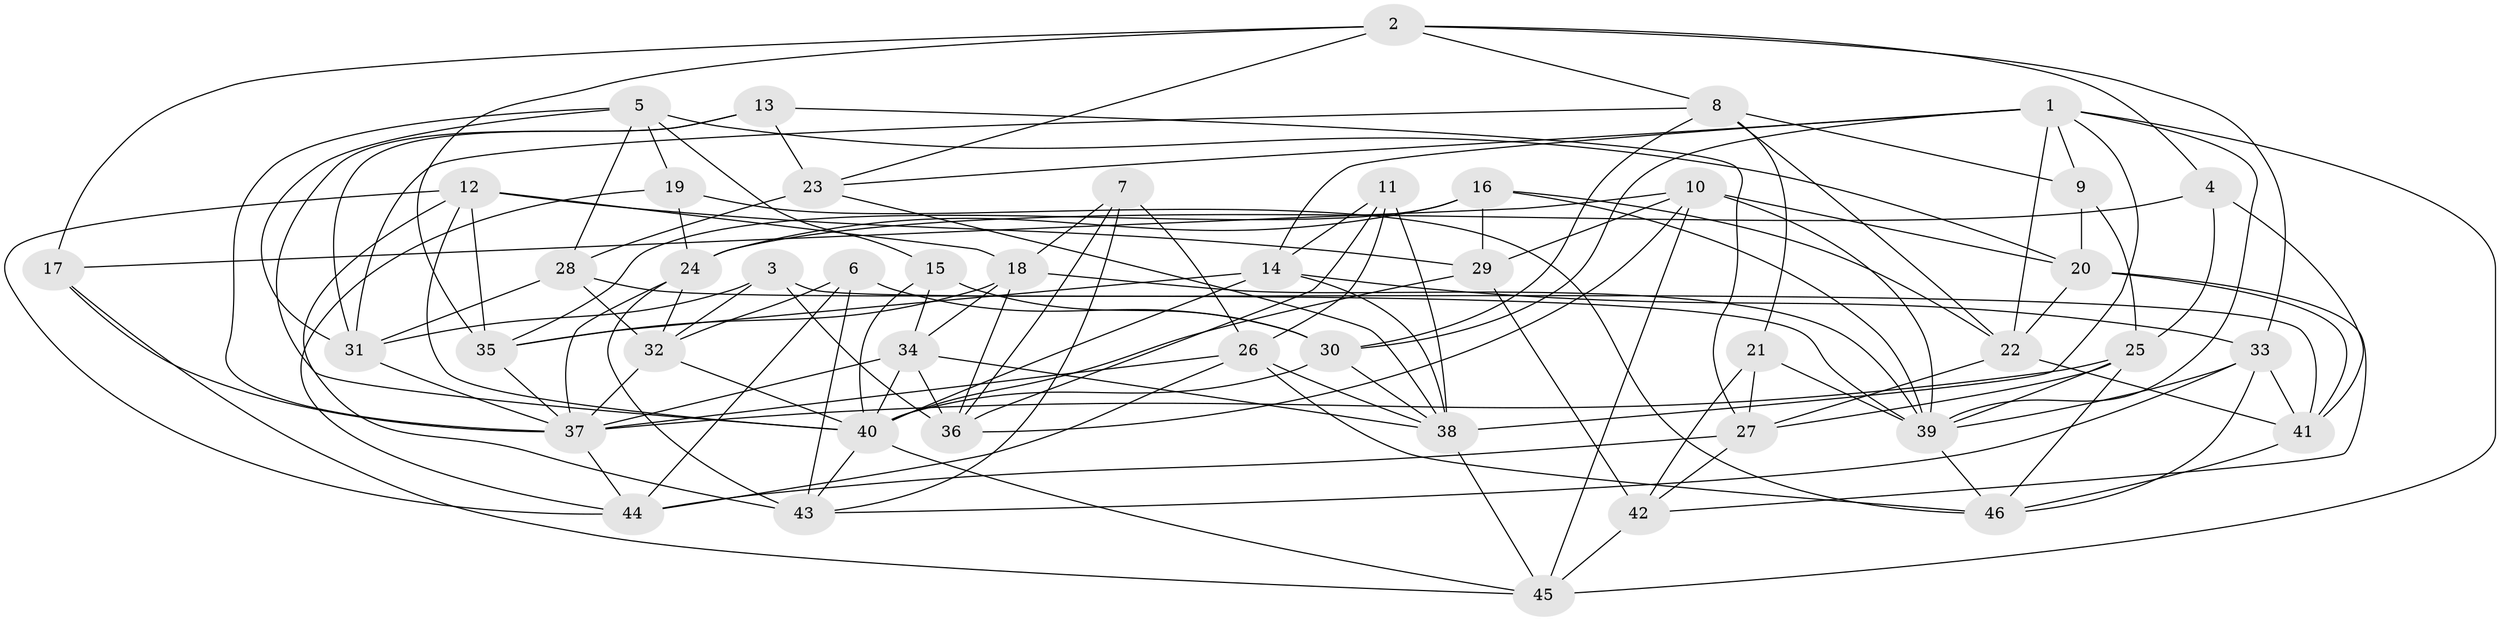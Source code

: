 // original degree distribution, {4: 1.0}
// Generated by graph-tools (version 1.1) at 2025/26/03/09/25 03:26:56]
// undirected, 46 vertices, 132 edges
graph export_dot {
graph [start="1"]
  node [color=gray90,style=filled];
  1;
  2;
  3;
  4;
  5;
  6;
  7;
  8;
  9;
  10;
  11;
  12;
  13;
  14;
  15;
  16;
  17;
  18;
  19;
  20;
  21;
  22;
  23;
  24;
  25;
  26;
  27;
  28;
  29;
  30;
  31;
  32;
  33;
  34;
  35;
  36;
  37;
  38;
  39;
  40;
  41;
  42;
  43;
  44;
  45;
  46;
  1 -- 9 [weight=1.0];
  1 -- 14 [weight=1.0];
  1 -- 22 [weight=1.0];
  1 -- 23 [weight=1.0];
  1 -- 30 [weight=1.0];
  1 -- 38 [weight=1.0];
  1 -- 39 [weight=1.0];
  1 -- 45 [weight=1.0];
  2 -- 4 [weight=1.0];
  2 -- 8 [weight=1.0];
  2 -- 17 [weight=1.0];
  2 -- 23 [weight=1.0];
  2 -- 33 [weight=1.0];
  2 -- 35 [weight=1.0];
  3 -- 31 [weight=1.0];
  3 -- 32 [weight=1.0];
  3 -- 36 [weight=1.0];
  3 -- 41 [weight=1.0];
  4 -- 24 [weight=1.0];
  4 -- 25 [weight=1.0];
  4 -- 41 [weight=1.0];
  5 -- 15 [weight=1.0];
  5 -- 19 [weight=1.0];
  5 -- 20 [weight=1.0];
  5 -- 28 [weight=1.0];
  5 -- 31 [weight=1.0];
  5 -- 37 [weight=1.0];
  6 -- 30 [weight=1.0];
  6 -- 32 [weight=1.0];
  6 -- 43 [weight=1.0];
  6 -- 44 [weight=1.0];
  7 -- 18 [weight=1.0];
  7 -- 26 [weight=1.0];
  7 -- 36 [weight=1.0];
  7 -- 43 [weight=1.0];
  8 -- 9 [weight=1.0];
  8 -- 21 [weight=1.0];
  8 -- 22 [weight=1.0];
  8 -- 30 [weight=1.0];
  8 -- 31 [weight=1.0];
  9 -- 20 [weight=1.0];
  9 -- 25 [weight=1.0];
  10 -- 17 [weight=1.0];
  10 -- 20 [weight=1.0];
  10 -- 29 [weight=1.0];
  10 -- 36 [weight=1.0];
  10 -- 39 [weight=1.0];
  10 -- 45 [weight=1.0];
  11 -- 14 [weight=1.0];
  11 -- 26 [weight=1.0];
  11 -- 36 [weight=1.0];
  11 -- 38 [weight=3.0];
  12 -- 18 [weight=1.0];
  12 -- 29 [weight=1.0];
  12 -- 35 [weight=1.0];
  12 -- 40 [weight=1.0];
  12 -- 43 [weight=1.0];
  12 -- 44 [weight=1.0];
  13 -- 23 [weight=1.0];
  13 -- 27 [weight=1.0];
  13 -- 31 [weight=1.0];
  13 -- 40 [weight=1.0];
  14 -- 33 [weight=1.0];
  14 -- 35 [weight=1.0];
  14 -- 38 [weight=1.0];
  14 -- 40 [weight=1.0];
  15 -- 30 [weight=1.0];
  15 -- 34 [weight=1.0];
  15 -- 40 [weight=1.0];
  16 -- 22 [weight=1.0];
  16 -- 24 [weight=1.0];
  16 -- 29 [weight=1.0];
  16 -- 35 [weight=1.0];
  16 -- 39 [weight=2.0];
  17 -- 37 [weight=1.0];
  17 -- 45 [weight=1.0];
  18 -- 34 [weight=1.0];
  18 -- 35 [weight=1.0];
  18 -- 36 [weight=1.0];
  18 -- 39 [weight=1.0];
  19 -- 24 [weight=1.0];
  19 -- 44 [weight=1.0];
  19 -- 46 [weight=1.0];
  20 -- 22 [weight=1.0];
  20 -- 41 [weight=1.0];
  20 -- 42 [weight=1.0];
  21 -- 27 [weight=1.0];
  21 -- 39 [weight=1.0];
  21 -- 42 [weight=1.0];
  22 -- 27 [weight=1.0];
  22 -- 41 [weight=1.0];
  23 -- 28 [weight=2.0];
  23 -- 38 [weight=1.0];
  24 -- 32 [weight=1.0];
  24 -- 37 [weight=1.0];
  24 -- 43 [weight=1.0];
  25 -- 27 [weight=1.0];
  25 -- 37 [weight=1.0];
  25 -- 39 [weight=1.0];
  25 -- 46 [weight=1.0];
  26 -- 37 [weight=1.0];
  26 -- 38 [weight=1.0];
  26 -- 44 [weight=1.0];
  26 -- 46 [weight=1.0];
  27 -- 42 [weight=1.0];
  27 -- 44 [weight=1.0];
  28 -- 31 [weight=1.0];
  28 -- 32 [weight=1.0];
  28 -- 39 [weight=1.0];
  29 -- 40 [weight=1.0];
  29 -- 42 [weight=2.0];
  30 -- 38 [weight=1.0];
  30 -- 40 [weight=1.0];
  31 -- 37 [weight=1.0];
  32 -- 37 [weight=1.0];
  32 -- 40 [weight=1.0];
  33 -- 39 [weight=1.0];
  33 -- 41 [weight=1.0];
  33 -- 43 [weight=1.0];
  33 -- 46 [weight=1.0];
  34 -- 36 [weight=1.0];
  34 -- 37 [weight=1.0];
  34 -- 38 [weight=1.0];
  34 -- 40 [weight=1.0];
  35 -- 37 [weight=1.0];
  37 -- 44 [weight=1.0];
  38 -- 45 [weight=1.0];
  39 -- 46 [weight=1.0];
  40 -- 43 [weight=1.0];
  40 -- 45 [weight=1.0];
  41 -- 46 [weight=1.0];
  42 -- 45 [weight=1.0];
}
